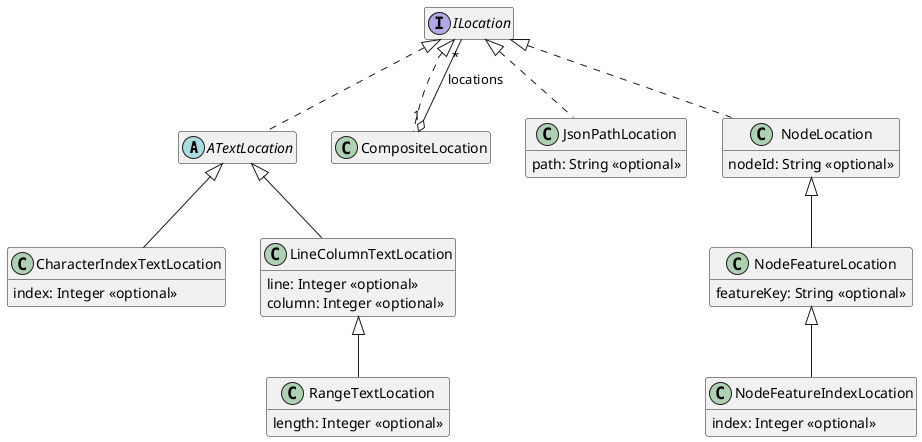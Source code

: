 @startuml
hide empty members

' qualified name: "io.lionweb.serialization.validation"


abstract class ATextLocation implements ILocation

class CharacterIndexTextLocation extends ATextLocation {
  index: Integer <<optional>>
}

class CompositeLocation  implements ILocation

interface ILocation

class JsonPathLocation  implements ILocation {
  path: String <<optional>>
}

class LineColumnTextLocation extends ATextLocation {
  line: Integer <<optional>>
  column: Integer <<optional>>
}

class NodeFeatureIndexLocation extends NodeFeatureLocation {
  index: Integer <<optional>>
}

class NodeFeatureLocation extends NodeLocation {
  featureKey: String <<optional>>
}

class NodeLocation  implements ILocation {
  nodeId: String <<optional>>
}

class RangeTextLocation extends LineColumnTextLocation {
  length: Integer <<optional>>
}

CompositeLocation "1" o-- "*" ILocation: locations

































@enduml
